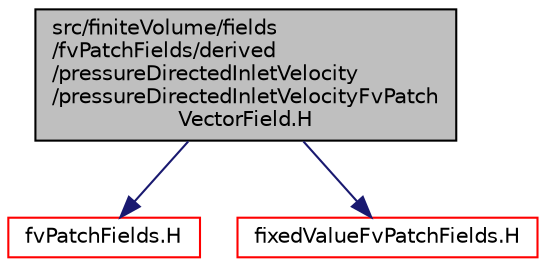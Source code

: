 digraph "src/finiteVolume/fields/fvPatchFields/derived/pressureDirectedInletVelocity/pressureDirectedInletVelocityFvPatchVectorField.H"
{
  bgcolor="transparent";
  edge [fontname="Helvetica",fontsize="10",labelfontname="Helvetica",labelfontsize="10"];
  node [fontname="Helvetica",fontsize="10",shape=record];
  Node0 [label="src/finiteVolume/fields\l/fvPatchFields/derived\l/pressureDirectedInletVelocity\l/pressureDirectedInletVelocityFvPatch\lVectorField.H",height=0.2,width=0.4,color="black", fillcolor="grey75", style="filled", fontcolor="black"];
  Node0 -> Node1 [color="midnightblue",fontsize="10",style="solid",fontname="Helvetica"];
  Node1 [label="fvPatchFields.H",height=0.2,width=0.4,color="red",URL="$a02639.html"];
  Node0 -> Node205 [color="midnightblue",fontsize="10",style="solid",fontname="Helvetica"];
  Node205 [label="fixedValueFvPatchFields.H",height=0.2,width=0.4,color="red",URL="$a01619.html"];
}
